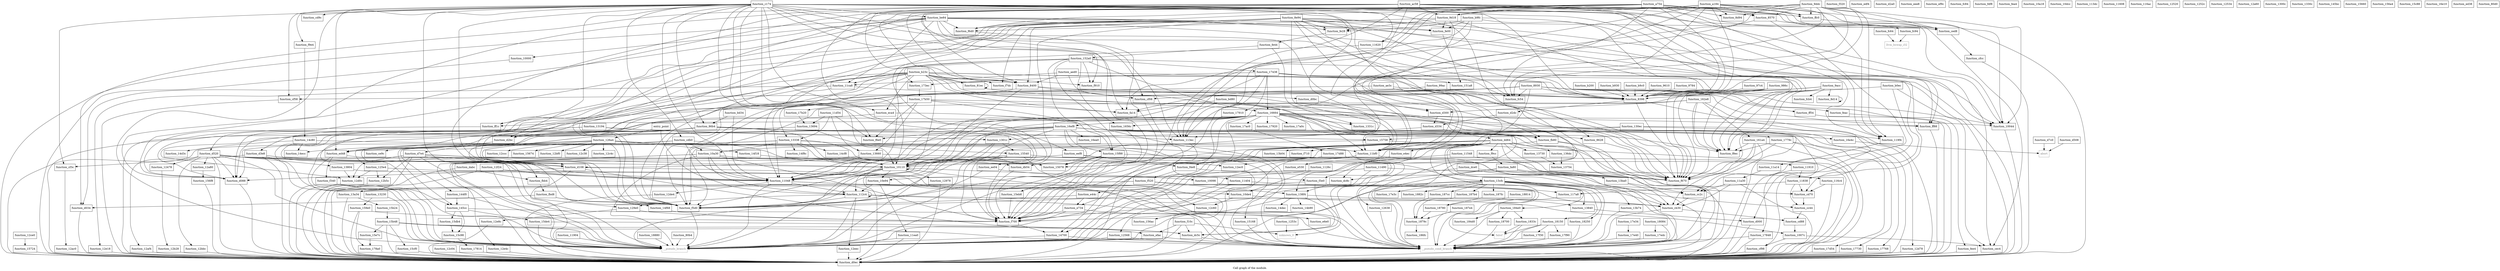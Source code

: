 digraph "Call graph of the module." {
  label="Call graph of the module.";
  node [shape=record];

  Node_function_b9fc [label="{function_b9fc}"];
  Node_function_bd34 [label="{function_bd34}"];
  Node_function_f10c [label="{function_f10c}"];
  Node_function_d3e8 [label="{function_d3e8}"];
  Node_function_dc8c [label="{function_dc8c}"];
  Node_function_f340 [label="{function_f340}"];
  Node_function_cf08 [label="{function_cf08}"];
  Node_function_cf3c [label="{function_cf3c}"];
  Node_function_cf58 [label="{function_cf58}"];
  Node_function_bd80 [label="{function_bd80}"];
  Node_function_f320 [label="{function_f320}"];
  Node_function_d2dc [label="{function_d2dc}"];
  Node_function_dce0 [label="{function_dce0}"];
  Node_function_cf98 [label="{function_cf98}"];
  Node_function_cfcc [label="{function_cfcc}"];
  Node_function_d000 [label="{function_d000}"];
  Node_function_d034 [label="{function_d034}"];
  Node_function_ed48 [label="{function_ed48}"];
  Node_function_d508 [label="{function_d508}"];
  Node_function_be84 [label="{function_be84}"];
  Node_function_d088 [label="{function_d088}"];
  Node_function_d0bc [label="{function_d0bc}"];
  Node_function_c174 [label="{function_c174}"];
  Node_function_d520 [label="{function_d520}"];
  Node_function_cb30 [label="{function_cb30}"];
  Node_function_d334 [label="{function_d334}"];
  Node_function_d0ec [label="{function_d0ec}"];
  Node_function_edf4 [label="{function_edf4}"];
  Node_function_cc2c [label="{function_cc2c}"];
  Node_function_cc44 [label="{function_cc44}"];
  Node_function_d7c0 [label="{function_d7c0}"];
  Node_function_efac [label="{function_efac}"];
  Node_function_ce9c [label="{function_ce9c}"];
  Node_function_e44c [label="{function_e44c}"];
  Node_function_dd64 [label="{function_dd64}"];
  Node_function_d108 [label="{function_d108}"];
  Node_function_cd70 [label="{function_cd70}"];
  Node_function_cd88 [label="{function_cd88}"];
  Node_function_cec4 [label="{function_cec4}"];
  Node_function_e4ec [label="{function_e4ec}"];
  Node_function_d300 [label="{function_d300}"];
  Node_function_e530 [label="{function_e530}"];
  Node_function_d2a0 [label="{function_d2a0}"];
  Node_function_e6e0 [label="{function_e6e0}"];
  Node_function_d2bc [label="{function_d2bc}"];
  Node_function_e734 [label="{function_e734}"];
  Node_function_eca4 [label="{function_eca4}"];
  Node_function_d7e4 [label="{function_d7e4}"];
  Node_function_ee04 [label="{function_ee04}"];
  Node_function_dabc [label="{function_dabc}"];
  Node_function_eee8 [label="{function_eee8}"];
  Node_function_db54 [label="{function_db54}"];
  Node_function_eef8 [label="{function_eef8}"];
  Node_function_dc5c [label="{function_dc5c}"];
  Node_function_ef9c [label="{function_ef9c}"];
  Node_function_cd9c [label="{function_cd9c}"];
  Node_function_cdb0 [label="{function_cdb0}"];
  Node_function_ced8 [label="{function_ced8}"];
  Node_function_1007c [label="{function_1007c}"];
  Node_function_f9e4 [label="{function_f9e4}"];
  Node_function_fa14 [label="{function_fa14}"];
  Node_function_fa80 [label="{function_fa80}"];
  Node_function_fb80 [label="{function_fb80}"];
  Node_function_fbb4 [label="{function_fbb4}"];
  Node_function_fbd8 [label="{function_fbd8}"];
  Node_function_fc54 [label="{function_fc54}"];
  Node_function_fc64 [label="{function_fc64}"];
  Node_function_fc84 [label="{function_fc84}"];
  Node_function_fc94 [label="{function_fc94}"];
  Node_function_fcb4 [label="{function_fcb4}"];
  Node_function_fdf8 [label="{function_fdf8}"];
  Node_function_fe00 [label="{function_fe00}"];
  Node_function_fe28 [label="{function_fe28}"];
  Node_function_fe44 [label="{function_fe44}"];
  Node_function_fea4 [label="{function_fea4}"];
  Node_function_feac [label="{function_feac}"];
  Node_function_fee4 [label="{function_fee4}"];
  Node_function_ff1c [label="{function_ff1c}"];
  Node_function_ff54 [label="{function_ff54}"];
  Node_function_ff88 [label="{function_ff88}"];
  Node_function_ffc0 [label="{function_ffc0}"];
  Node_function_10000 [label="{function_10000}"];
  Node_function_10044 [label="{function_10044}"];
  Node_function_16ef8 [label="{function_16ef8}"];
  Node_function_10110 [label="{function_10110}"];
  Node_function_10a18 [label="{function_10a18}"];
  Node_function_10a30 [label="{function_10a30}"];
  Node_function_10dcc [label="{function_10dcc}"];
  Node_function_10de4 [label="{function_10de4}"];
  Node_function_10e94 [label="{function_10e94}"];
  Node_function_11048 [label="{function_11048}"];
  Node_function_1126c [label="{function_1126c}"];
  Node_function_112c4 [label="{function_112c4}"];
  Node_function_113dc [label="{function_113dc}"];
  Node_function_113ec [label="{function_113ec}"];
  Node_function_11404 [label="{function_11404}"];
  Node_function_11490 [label="{function_11490}"];
  Node_function_11548 [label="{function_11548}"];
  Node_function_11608 [label="{function_11608}"];
  Node_function_11620 [label="{function_11620}"];
  Node_function_116ac [label="{function_116ac}"];
  Node_function_116c4 [label="{function_116c4}"];
  Node_function_117a8 [label="{function_117a8}"];
  Node_function_11838 [label="{function_11838}"];
  Node_function_11904 [label="{function_11904}"];
  Node_function_11910 [label="{function_11910}"];
  Node_function_119f4 [label="{function_119f4}"];
  Node_function_11a14 [label="{function_11a14}"];
  Node_function_11a30 [label="{function_11a30}"];
  Node_function_11bf0 [label="{function_11bf0}"];
  Node_function_11ca8 [label="{function_11ca8}"];
  Node_function_11d54 [label="{function_11d54}"];
  Node_function_11ea0 [label="{function_11ea0}"];
  Node_function_12478 [label="{function_12478}"];
  Node_function_12520 [label="{function_12520}"];
  Node_function_1252c [label="{function_1252c}"];
  Node_function_12534 [label="{function_12534}"];
  Node_function_1253c [label="{function_1253c}"];
  Node_function_12568 [label="{function_12568}"];
  Node_function_125e4 [label="{function_125e4}"];
  Node_function_12638 [label="{function_12638}"];
  Node_function_16ea0 [label="{function_16ea0}"];
  Node_function_126a4 [label="{function_126a4}"];
  Node_function_12978 [label="{function_12978}"];
  Node_function_129e0 [label="{function_129e0}"];
  Node_function_12a60 [label="{function_12a60}"];
  Node_function_12a80 [label="{function_12a80}"];
  Node_function_12ac0 [label="{function_12ac0}"];
  Node_function_12af4 [label="{function_12af4}"];
  Node_function_12b28 [label="{function_12b28}"];
  Node_function_12b5c [label="{function_12b5c}"];
  Node_function_12bbc [label="{function_12bbc}"];
  Node_function_12bf0 [label="{function_12bf0}"];
  Node_function_12c04 [label="{function_12c04}"];
  Node_function_12c38 [label="{function_12c38}"];
  Node_function_12c4c [label="{function_12c4c}"];
  Node_function_12c60 [label="{function_12c60}"];
  Node_function_12ccc [label="{function_12ccc}"];
  Node_function_12ce0 [label="{function_12ce0}"];
  Node_function_12d0c [label="{function_12d0c}"];
  Node_function_12d78 [label="{function_12d78}"];
  Node_function_12de4 [label="{function_12de4}"];
  Node_function_12e18 [label="{function_12e18}"];
  Node_function_12e4c [label="{function_12e4c}"];
  Node_function_12e8c [label="{function_12e8c}"];
  Node_function_12ec0 [label="{function_12ec0}"];
  Node_function_12eec [label="{function_12eec}"];
  Node_function_12f24 [label="{function_12f24}"];
  Node_function_1300c [label="{function_1300c}"];
  Node_function_1301c [label="{function_1301c}"];
  Node_function_130ec [label="{function_130ec}"];
  Node_function_13194 [label="{function_13194}"];
  Node_function_13230 [label="{function_13230}"];
  Node_function_1330c [label="{function_1330c}"];
  Node_function_1331c [label="{function_1331c}"];
  Node_function_13338 [label="{function_13338}"];
  Node_function_13660 [label="{function_13660}"];
  Node_function_13694 [label="{function_13694}"];
  Node_function_136dc [label="{function_136dc}"];
  Node_function_13730 [label="{function_13730}"];
  Node_function_13754 [label="{function_13754}"];
  Node_function_13804 [label="{function_13804}"];
  Node_function_13840 [label="{function_13840}"];
  Node_function_138f4 [label="{function_138f4}"];
  Node_function_13a34 [label="{function_13a34}"];
  Node_function_13b04 [label="{function_13b04}"];
  Node_function_13b74 [label="{function_13b74}"];
  Node_function_13ba0 [label="{function_13ba0}"];
  Node_function_13cfc [label="{function_13cfc}"];
  Node_function_144f0 [label="{function_144f0}"];
  Node_function_145bc [label="{function_145bc}"];
  Node_function_145cc [label="{function_145cc}"];
  Node_function_14700 [label="{function_14700}"];
  Node_function_14b90 [label="{function_14b90}"];
  Node_function_14c80 [label="{function_14c80}"];
  Node_function_14cf8 [label="{function_14cf8}"];
  Node_function_14d3c [label="{function_14d3c}"];
  Node_function_14dec [label="{function_14dec}"];
  Node_function_14ecc [label="{function_14ecc}"];
  Node_function_14f18 [label="{function_14f18}"];
  Node_function_14f68 [label="{function_14f68}"];
  Node_function_14f8c [label="{function_14f8c}"];
  Node_function_15078 [label="{function_15078}"];
  Node_function_15168 [label="{function_15168}"];
  Node_function_151a8 [label="{function_151a8}"];
  Node_function_152a0 [label="{function_152a0}"];
  Node_function_15540 [label="{function_15540}"];
  Node_function_15660 [label="{function_15660}"];
  Node_function_15674 [label="{function_15674}"];
  Node_function_156a4 [label="{function_156a4}"];
  Node_function_156ac [label="{function_156ac}"];
  Node_function_156f8 [label="{function_156f8}"];
  Node_function_15724 [label="{function_15724}"];
  Node_function_15758 [label="{function_15758}"];
  Node_function_159e0 [label="{function_159e0}"];
  Node_function_15b24 [label="{function_15b24}"];
  Node_function_15b48 [label="{function_15b48}"];
  Node_function_15c88 [label="{function_15c88}"];
  Node_function_15c98 [label="{function_15c98}"];
  Node_function_15cf0 [label="{function_15cf0}"];
  Node_function_15db4 [label="{function_15db4}"];
  Node_function_15de4 [label="{function_15de4}"];
  Node_function_15e7c [label="{function_15e7c}"];
  Node_function_15eb8 [label="{function_15eb8}"];
  Node_function_15f88 [label="{function_15f88}"];
  Node_function_161a4 [label="{function_161a4}"];
  Node_function_162e8 [label="{function_162e8}"];
  Node_function_1656c [label="{function_1656c}"];
  Node_function_16664 [label="{function_16664}"];
  Node_function_16e10 [label="{function_16e10}"];
  Node_function_16e4c [label="{function_16e4c}"];
  Node_function_173ec [label="{function_173ec}"];
  Node_function_17438 [label="{function_17438}"];
  Node_function_17730 [label="{function_17730}"];
  Node_function_17768 [label="{function_17768}"];
  Node_function_1779c [label="{function_1779c}"];
  Node_function_17814 [label="{function_17814}"];
  Node_function_17848 [label="{function_17848}"];
  Node_function_178a0 [label="{function_178a0}"];
  Node_function_17910 [label="{function_17910}"];
  Node_function_17920 [label="{function_17920}"];
  Node_function_17a0c [label="{function_17a0c}"];
  Node_function_17ac0 [label="{function_17ac0}"];
  Node_function_17b20 [label="{function_17b20}"];
  Node_function_17b50 [label="{function_17b50}"];
  Node_function_17d54 [label="{function_17d54}"];
  Node_function_17d88 [label="{function_17d88}"];
  Node_function_17e34 [label="{function_17e34}"];
  Node_function_17e3c [label="{function_17e3c}"];
  Node_function_17e40 [label="{function_17e40}"];
  Node_function_17edc [label="{function_17edc}"];
  Node_function_17f30 [label="{function_17f30}"];
  Node_function_17f90 [label="{function_17f90}"];
  Node_function_18150 [label="{function_18150}"];
  Node_function_18084 [label="{function_18084}"];
  Node_function_18250 [label="{function_18250}"];
  Node_function_1833c [label="{function_1833c}"];
  Node_function_184d0 [label="{function_184d0}"];
  Node_function_184e0 [label="{function_184e0}"];
  Node_function_186fc [label="{function_186fc}"];
  Node_function_18700 [label="{function_18700}"];
  Node_function_18780 [label="{function_18780}"];
  Node_function_1879c [label="{function_1879c}"];
  Node_function_187b4 [label="{function_187b4}"];
  Node_function_187cc [label="{function_187cc}"];
  Node_function_187e4 [label="{function_187e4}"];
  Node_function_187fc [label="{function_187fc}"];
  Node_function_18814 [label="{function_18814}"];
  Node_function_1882c [label="{function_1882c}"];
  Node_function_18880 [label="{function_18880}"];
  Node_unknown_0 [color="gray50", fontcolor="gray50", label="{unknown_0}"];
  Node_llvm_bswap_i32 [color="gray50", fontcolor="gray50", label="{llvm_bswap_i32}"];
  Node_abort [color="gray50", fontcolor="gray50", label="{abort}"];
  Node_fabsf [color="gray50", fontcolor="gray50", label="{fabsf}"];
  Node_function_10098 [label="{function_10098}"];
  Node_function_f3e0 [label="{function_f3e0}"];
  Node_function_f4e8 [label="{function_f4e8}"];
  Node_function_f520 [label="{function_f520}"];
  Node_function_f5d0 [label="{function_f5d0}"];
  Node_function_f670 [label="{function_f670}"];
  Node_function_f6d0 [label="{function_f6d0}"];
  Node_function_f6e0 [label="{function_f6e0}"];
  Node_function_f700 [label="{function_f700}"];
  Node_function_f710 [label="{function_f710}"];
  Node_function_f7dc [label="{function_f7dc}"];
  Node_function_f8ec [label="{function_f8ec}"];
  Node_function_f910 [label="{function_f910}"];
  Node_function_f9cc [label="{function_f9cc}"];
  Node_function_ed38 [label="{function_ed38}"];
  Node___pseudo_branch [color="gray50", fontcolor="gray50", label="{__pseudo_branch}"];
  Node___pseudo_cond_branch [color="gray50", fontcolor="gray50", label="{__pseudo_cond_branch}"];
  Node_function_80b4 [label="{function_80b4}"];
  Node_function_80d0 [label="{function_80d0}"];
  Node_entry_point [label="{entry_point}"];
  Node_function_81ec [label="{function_81ec}"];
  Node_function_8398 [label="{function_8398}"];
  Node_function_8400 [label="{function_8400}"];
  Node_function_8570 [label="{function_8570}"];
  Node_function_8628 [label="{function_8628}"];
  Node_function_86b4 [label="{function_86b4}"];
  Node_function_8930 [label="{function_8930}"];
  Node_function_8d14 [label="{function_8d14}"];
  Node_function_8d94 [label="{function_8d94}"];
  Node_function_8e94 [label="{function_8e94}"];
  Node_function_9610 [label="{function_9610}"];
  Node_function_9784 [label="{function_9784}"];
  Node_function_97c4 [label="{function_97c4}"];
  Node_function_986c [label="{function_986c}"];
  Node_function_99ac [label="{function_99ac}"];
  Node_function_9acc [label="{function_9acc}"];
  Node_function_9d18 [label="{function_9d18}"];
  Node_function_9ddc [label="{function_9ddc}"];
  Node_function_a184 [label="{function_a184}"];
  Node_function_a754 [label="{function_a754}"];
  Node_function_ac58 [label="{function_ac58}"];
  Node_function_ae3c [label="{function_ae3c}"];
  Node_function_aed0 [label="{function_aed0}"];
  Node_function_b0ec [label="{function_b0ec}"];
  Node_function_b200 [label="{function_b200}"];
  Node_function_b23c [label="{function_b23c}"];
  Node_function_b930 [label="{function_b930}"];
  Node_function_b9c0 [label="{function_b9c0}"];
  Node_function_b9fc -> Node_function_fa14;
  Node_function_b9fc -> Node_function_fe00;
  Node_function_b9fc -> Node_function_fe28;
  Node_function_b9fc -> Node_function_f670;
  Node_function_b9fc -> Node_function_f700;
  Node_function_b9fc -> Node_function_8398;
  Node_function_bd34 -> Node_function_11048;
  Node_function_bd34 -> Node_function_86b4;
  Node_function_f10c -> Node_function_efac;
  Node_function_f10c -> Node_function_dc5c;
  Node_function_f10c -> Node_unknown_0;
  Node_function_f10c -> Node___pseudo_branch;
  Node_function_d3e8 -> Node_function_cf3c;
  Node_function_d3e8 -> Node_function_d0ec;
  Node_function_d3e8 -> Node_function_d108;
  Node_function_d3e8 -> Node_function_11048;
  Node_function_d3e8 -> Node___pseudo_branch;
  Node_function_dc8c -> Node_function_138f4;
  Node_function_f340 -> Node_function_145cc;
  Node_function_cf08 -> Node_function_d0ec;
  Node_function_cf3c -> Node_function_12ac0;
  Node_function_cf58 -> Node_function_d0ec;
  Node_function_bd80 -> Node_function_fa14;
  Node_function_bd80 -> Node_function_fb80;
  Node_function_bd80 -> Node_function_11048;
  Node_function_bd80 -> Node_function_f670;
  Node_function_d2dc -> Node_function_d334;
  Node_function_dce0 -> Node_function_dc8c;
  Node_function_dce0 -> Node_function_f670;
  Node_function_dce0 -> Node___pseudo_cond_branch;
  Node_function_cf98 -> Node_function_d0ec;
  Node_function_cfcc -> Node_function_d0ec;
  Node_function_d000 -> Node_function_d0ec;
  Node_function_d034 -> Node_function_d0ec;
  Node_function_ed48 -> Node_function_f340;
  Node_function_ed48 -> Node___pseudo_branch;
  Node_function_ed48 -> Node___pseudo_cond_branch;
  Node_function_d508 -> Node_abort;
  Node_function_be84 -> Node_function_d034;
  Node_function_be84 -> Node_function_d088;
  Node_function_be84 -> Node_function_d0ec;
  Node_function_be84 -> Node_function_cd70;
  Node_function_be84 -> Node_function_ced8;
  Node_function_be84 -> Node_function_fc54;
  Node_function_be84 -> Node_function_fe00;
  Node_function_be84 -> Node_function_fe28;
  Node_function_be84 -> Node_function_ff1c;
  Node_function_be84 -> Node_function_10000;
  Node_function_be84 -> Node_function_10044;
  Node_function_be84 -> Node_function_113ec;
  Node_function_be84 -> Node_function_11ca8;
  Node_function_be84 -> Node_function_f6d0;
  Node_function_d088 -> Node_function_d0ec;
  Node_function_d0bc -> Node___pseudo_cond_branch;
  Node_function_c174 -> Node_function_cf08;
  Node_function_c174 -> Node_function_cf3c;
  Node_function_c174 -> Node_function_cf58;
  Node_function_c174 -> Node_function_ed48;
  Node_function_c174 -> Node_function_be84;
  Node_function_c174 -> Node_function_d108;
  Node_function_c174 -> Node_function_cec4;
  Node_function_c174 -> Node_function_d300;
  Node_function_c174 -> Node_function_d2bc;
  Node_function_c174 -> Node_function_eca4;
  Node_function_c174 -> Node_function_eef8;
  Node_function_c174 -> Node_function_cd9c;
  Node_function_c174 -> Node_function_cdb0;
  Node_function_c174 -> Node_function_ced8;
  Node_function_c174 -> Node_function_f9e4;
  Node_function_c174 -> Node_function_fa14;
  Node_function_c174 -> Node_function_ff88;
  Node_function_c174 -> Node_function_10110;
  Node_function_c174 -> Node_function_11048;
  Node_function_c174 -> Node_function_11620;
  Node_function_c174 -> Node_function_11bf0;
  Node_function_c174 -> Node_function_f5d0;
  Node_function_c174 -> Node_function_f670;
  Node_function_c174 -> Node_function_f6e0;
  Node_function_c174 -> Node_function_f700;
  Node_function_c174 -> Node_function_f8ec;
  Node_function_c174 -> Node_function_f910;
  Node_function_c174 -> Node___pseudo_branch;
  Node_function_c174 -> Node_function_8398;
  Node_function_c174 -> Node_function_8628;
  Node_function_c174 -> Node_function_86b4;
  Node_function_d520 -> Node_function_d088;
  Node_function_d520 -> Node_function_d0ec;
  Node_function_d520 -> Node_function_d108;
  Node_function_d520 -> Node_function_10110;
  Node_function_d520 -> Node_function_11048;
  Node_function_d520 -> Node_function_12478;
  Node_function_d520 -> Node_function_12a80;
  Node_function_d520 -> Node_function_12af4;
  Node_function_d520 -> Node_function_12bbc;
  Node_function_d520 -> Node_function_12ec0;
  Node_function_d520 -> Node_function_13804;
  Node_function_d520 -> Node___pseudo_branch;
  Node_function_cb30 -> Node_function_cd88;
  Node_function_cb30 -> Node___pseudo_cond_branch;
  Node_function_d334 -> Node_function_dd64;
  Node_function_d334 -> Node_function_db54;
  Node_function_cc2c -> Node_function_cb30;
  Node_function_cc44 -> Node_function_cd88;
  Node_function_d7c0 -> Node_abort;
  Node_function_efac -> Node___pseudo_branch;
  Node_function_efac -> Node___pseudo_cond_branch;
  Node_function_e44c -> Node_function_e734;
  Node_function_e44c -> Node_function_f5d0;
  Node_function_dd64 -> Node_function_dc8c;
  Node_function_dd64 -> Node_function_d0ec;
  Node_function_dd64 -> Node_function_e44c;
  Node_function_dd64 -> Node_function_e4ec;
  Node_function_dd64 -> Node_function_e530;
  Node_function_dd64 -> Node_function_e734;
  Node_function_dd64 -> Node_function_136dc;
  Node_function_dd64 -> Node_function_13730;
  Node_function_dd64 -> Node_function_138f4;
  Node_function_dd64 -> Node_function_13b04;
  Node_function_dd64 -> Node_function_13b74;
  Node_function_dd64 -> Node_function_13ba0;
  Node_function_dd64 -> Node_function_13cfc;
  Node_function_dd64 -> Node_function_f4e8;
  Node_function_dd64 -> Node_function_f670;
  Node_function_dd64 -> Node_function_f710;
  Node_function_dd64 -> Node_function_f9cc;
  Node_function_dd64 -> Node___pseudo_branch;
  Node_function_dd64 -> Node___pseudo_cond_branch;
  Node_function_d108 -> Node_function_d088;
  Node_function_d108 -> Node_function_efac;
  Node_function_d108 -> Node___pseudo_branch;
  Node_function_d108 -> Node___pseudo_cond_branch;
  Node_function_cd70 -> Node_function_cc44;
  Node_function_cd88 -> Node_function_1007c;
  Node_function_e4ec -> Node_function_e530;
  Node_function_d300 -> Node_function_d334;
  Node_function_d2bc -> Node_function_d7e4;
  Node_function_e734 -> Node_function_e6e0;
  Node_function_e734 -> Node_function_f700;
  Node_function_e734 -> Node___pseudo_branch;
  Node_function_eca4 -> Node___pseudo_branch;
  Node_function_eca4 -> Node___pseudo_cond_branch;
  Node_function_d7e4 -> Node_function_d0ec;
  Node_function_d7e4 -> Node_function_db54;
  Node_function_d7e4 -> Node_function_fbb4;
  Node_function_d7e4 -> Node_function_10110;
  Node_function_d7e4 -> Node_function_11048;
  Node_function_d7e4 -> Node_function_12b5c;
  Node_function_d7e4 -> Node_function_12d0c;
  Node_function_d7e4 -> Node___pseudo_branch;
  Node_function_ee04 -> Node_function_f3e0;
  Node_function_ee04 -> Node___pseudo_branch;
  Node_function_dabc -> Node_function_d0ec;
  Node_function_dabc -> Node_function_fbb4;
  Node_function_db54 -> Node_function_f700;
  Node_function_eef8 -> Node_function_f4e8;
  Node_function_eef8 -> Node___pseudo_branch;
  Node_function_eef8 -> Node___pseudo_cond_branch;
  Node_function_dc5c -> Node___pseudo_cond_branch;
  Node_function_cdb0 -> Node_function_d0ec;
  Node_function_cdb0 -> Node_function_ce9c;
  Node_function_cdb0 -> Node_function_10110;
  Node_function_cdb0 -> Node_function_10a30;
  Node_function_cdb0 -> Node_function_11048;
  Node_function_ced8 -> Node_function_cfcc;
  Node_function_1007c -> Node_function_cf98;
  Node_function_1007c -> Node_function_cec4;
  Node_function_f9e4 -> Node_function_14c80;
  Node_function_fa80 -> Node_function_d0ec;
  Node_function_fa80 -> Node_function_13ba0;
  Node_function_fa80 -> Node_function_f670;
  Node_function_fa80 -> Node_function_f700;
  Node_function_fb80 -> Node_function_10110;
  Node_function_fb80 -> Node_function_f670;
  Node_function_fb80 -> Node___pseudo_cond_branch;
  Node_function_fbb4 -> Node_function_fbd8;
  Node_function_fbd8 -> Node_function_d034;
  Node_function_fbd8 -> Node_function_14f68;
  Node_function_fbd8 -> Node_function_f5d0;
  Node_function_fc64 -> Node_llvm_bswap_i32;
  Node_function_fc94 -> Node_llvm_bswap_i32;
  Node_function_fe00 -> Node_function_151a8;
  Node_function_fe28 -> Node_function_fe44;
  Node_function_fe44 -> Node_function_1331c;
  Node_function_fe44 -> Node_function_152a0;
  Node_function_feac -> Node_function_d0ec;
  Node_function_fee4 -> Node_function_d0ec;
  Node_function_ff1c -> Node_function_d0ec;
  Node_function_ff54 -> Node_function_d0ec;
  Node_function_ff88 -> Node_function_d0ec;
  Node_function_ffc0 -> Node_function_d0ec;
  Node_function_10000 -> Node_function_d0ec;
  Node_function_10044 -> Node_function_d0ec;
  Node_function_16ef8 -> Node_function_ed48;
  Node_function_16ef8 -> Node_function_d108;
  Node_function_16ef8 -> Node_function_d2bc;
  Node_function_16ef8 -> Node_function_fb80;
  Node_function_16ef8 -> Node_function_10110;
  Node_function_16ef8 -> Node_function_10a30;
  Node_function_16ef8 -> Node_function_11048;
  Node_function_16ef8 -> Node_function_119f4;
  Node_function_16ef8 -> Node_function_16ea0;
  Node_function_16ef8 -> Node_function_15078;
  Node_function_16ef8 -> Node_function_15f88;
  Node_function_16ef8 -> Node_function_16e4c;
  Node_function_16ef8 -> Node_function_1779c;
  Node_function_16ef8 -> Node_function_17848;
  Node_function_16ef8 -> Node_function_f5d0;
  Node_function_16ef8 -> Node_function_f6e0;
  Node_function_16ef8 -> Node___pseudo_cond_branch;
  Node_function_10110 -> Node_function_d0ec;
  Node_function_10110 -> Node_function_10110;
  Node_function_10110 -> Node_function_10e94;
  Node_function_10110 -> Node_function_11048;
  Node_function_10110 -> Node_function_112c4;
  Node_function_10110 -> Node_function_12978;
  Node_function_10110 -> Node_function_12c60;
  Node_function_10110 -> Node_function_10098;
  Node_function_10110 -> Node___pseudo_branch;
  Node_function_10a30 -> Node_function_d0ec;
  Node_function_10a30 -> Node_function_10110;
  Node_function_10a30 -> Node_function_11048;
  Node_function_10a30 -> Node_function_112c4;
  Node_function_10a30 -> Node_function_12e4c;
  Node_function_10a30 -> Node_function_f700;
  Node_function_10a30 -> Node___pseudo_branch;
  Node_function_10de4 -> Node_function_cb30;
  Node_function_10de4 -> Node_function_12c60;
  Node_function_10e94 -> Node_function_112c4;
  Node_function_10e94 -> Node_function_11ea0;
  Node_function_11048 -> Node_function_10de4;
  Node_function_11048 -> Node_function_112c4;
  Node_function_11048 -> Node_function_12de4;
  Node_function_11048 -> Node___pseudo_branch;
  Node_function_11048 -> Node___pseudo_cond_branch;
  Node_function_1126c -> Node_function_10de4;
  Node_function_1126c -> Node_function_10e94;
  Node_function_112c4 -> Node_function_1007c;
  Node_function_112c4 -> Node_function_112c4;
  Node_function_112c4 -> Node_function_129e0;
  Node_function_112c4 -> Node_function_12eec;
  Node_function_112c4 -> Node_function_f5d0;
  Node_function_112c4 -> Node___pseudo_branch;
  Node_function_112c4 -> Node___pseudo_cond_branch;
  Node_function_113ec -> Node_function_11404;
  Node_function_11404 -> Node_function_117a8;
  Node_function_11404 -> Node___pseudo_branch;
  Node_function_11490 -> Node_function_116c4;
  Node_function_11490 -> Node_unknown_0;
  Node_function_11490 -> Node___pseudo_branch;
  Node_function_11548 -> Node_function_11910;
  Node_function_11548 -> Node___pseudo_branch;
  Node_function_11620 -> Node_function_11838;
  Node_function_11620 -> Node___pseudo_branch;
  Node_function_116c4 -> Node_function_d0ec;
  Node_function_116c4 -> Node_function_cd70;
  Node_function_117a8 -> Node_fabsf;
  Node_function_11838 -> Node_function_cc44;
  Node_function_11838 -> Node_function_cd70;
  Node_function_11838 -> Node_function_117a8;
  Node_function_11904 -> Node___pseudo_branch;
  Node_function_11910 -> Node_function_d0ec;
  Node_function_11910 -> Node_function_11838;
  Node_function_119f4 -> Node_function_11a14;
  Node_function_11a14 -> Node_function_11a30;
  Node_function_11a30 -> Node_function_cb30;
  Node_function_11a30 -> Node_function_d0ec;
  Node_function_11a30 -> Node_function_cc2c;
  Node_function_11bf0 -> Node_function_12568;
  Node_function_11bf0 -> Node_function_12ec0;
  Node_function_11bf0 -> Node___pseudo_branch;
  Node_function_11bf0 -> Node___pseudo_cond_branch;
  Node_function_11ca8 -> Node_function_129e0;
  Node_function_11ca8 -> Node_function_12e18;
  Node_function_11ca8 -> Node___pseudo_cond_branch;
  Node_function_11d54 -> Node_function_13338;
  Node_function_11d54 -> Node_function_13660;
  Node_function_11d54 -> Node_function_13694;
  Node_function_11d54 -> Node_function_f6e0;
  Node_function_11ea0 -> Node_function_d0ec;
  Node_function_11ea0 -> Node___pseudo_branch;
  Node_function_12478 -> Node_function_12b28;
  Node_function_1253c -> Node_unknown_0;
  Node_function_12568 -> Node___pseudo_branch;
  Node_function_12568 -> Node___pseudo_cond_branch;
  Node_function_125e4 -> Node_function_12b5c;
  Node_function_125e4 -> Node_function_12d0c;
  Node_function_125e4 -> Node___pseudo_cond_branch;
  Node_function_12638 -> Node___pseudo_cond_branch;
  Node_function_126a4 -> Node_function_11bf0;
  Node_function_126a4 -> Node_function_125e4;
  Node_function_126a4 -> Node_function_12638;
  Node_function_126a4 -> Node_function_12bf0;
  Node_function_126a4 -> Node_function_12c38;
  Node_function_126a4 -> Node_function_12c4c;
  Node_function_126a4 -> Node_function_12ccc;
  Node_function_126a4 -> Node_function_14f18;
  Node_function_126a4 -> Node_function_15674;
  Node_function_126a4 -> Node_function_f5d0;
  Node_function_126a4 -> Node___pseudo_branch;
  Node_function_126a4 -> Node___pseudo_cond_branch;
  Node_function_12978 -> Node_function_d0ec;
  Node_function_129e0 -> Node_function_12e8c;
  Node_function_129e0 -> Node_function_f700;
  Node_function_12a80 -> Node_function_156f8;
  Node_function_12ac0 -> Node_function_d0ec;
  Node_function_12af4 -> Node_function_d0ec;
  Node_function_12b28 -> Node_function_d0ec;
  Node_function_12b5c -> Node_function_d0ec;
  Node_function_12bbc -> Node_function_d0ec;
  Node_function_12c04 -> Node_function_d0ec;
  Node_function_12c60 -> Node_function_156ac;
  Node_function_12ce0 -> Node_function_15724;
  Node_function_12d0c -> Node_function_d0ec;
  Node_function_12d78 -> Node_function_d0ec;
  Node_function_12de4 -> Node_function_d0ec;
  Node_function_12e18 -> Node_function_d0ec;
  Node_function_12e4c -> Node_function_d0ec;
  Node_function_12e8c -> Node_function_d0ec;
  Node_function_12ec0 -> Node_function_d0ec;
  Node_function_12eec -> Node_function_d0ec;
  Node_function_12f24 -> Node_function_d0ec;
  Node_function_12f24 -> Node_function_11048;
  Node_function_12f24 -> Node___pseudo_branch;
  Node_function_1301c -> Node_function_10110;
  Node_function_1301c -> Node_function_11048;
  Node_function_1301c -> Node_function_15540;
  Node_function_130ec -> Node_function_d0ec;
  Node_function_130ec -> Node_function_12d78;
  Node_function_130ec -> Node_function_1301c;
  Node_function_130ec -> Node_function_15758;
  Node_function_13194 -> Node_function_d0ec;
  Node_function_13194 -> Node_function_12d0c;
  Node_function_13194 -> Node_function_1301c;
  Node_function_13194 -> Node_function_15758;
  Node_function_13230 -> Node_function_159e0;
  Node_function_13230 -> Node___pseudo_branch;
  Node_function_13338 -> Node_function_ed48;
  Node_function_13338 -> Node_function_10110;
  Node_function_13338 -> Node_function_10a30;
  Node_function_13338 -> Node_function_144f0;
  Node_function_13338 -> Node_function_145cc;
  Node_function_13338 -> Node_function_14cf8;
  Node_function_13338 -> Node_function_14ecc;
  Node_function_13338 -> Node_function_14f8c;
  Node_function_13338 -> Node_function_15078;
  Node_function_13338 -> Node_function_f5d0;
  Node_function_13338 -> Node_function_f670;
  Node_function_13660 -> Node_function_d108;
  Node_function_13660 -> Node_function_11048;
  Node_function_13660 -> Node___pseudo_cond_branch;
  Node_function_13694 -> Node_function_d2bc;
  Node_function_13694 -> Node_function_15540;
  Node_function_136dc -> Node_function_13754;
  Node_function_13730 -> Node_function_13754;
  Node_function_13754 -> Node_function_d0ec;
  Node_function_13804 -> Node_function_12d0c;
  Node_function_13804 -> Node___pseudo_cond_branch;
  Node_function_13840 -> Node_function_d000;
  Node_function_138f4 -> Node_function_dc5c;
  Node_function_138f4 -> Node_function_13840;
  Node_function_138f4 -> Node_function_14b90;
  Node_function_138f4 -> Node_function_14dec;
  Node_function_138f4 -> Node_function_f700;
  Node_function_13a34 -> Node_function_d0ec;
  Node_function_13a34 -> Node_function_15b24;
  Node_function_13b74 -> Node___pseudo_cond_branch;
  Node_function_13ba0 -> Node_function_cb30;
  Node_function_13ba0 -> Node_function_cc2c;
  Node_function_13cfc -> Node_function_cb30;
  Node_function_13cfc -> Node_function_cc2c;
  Node_function_13cfc -> Node_function_cc44;
  Node_function_13cfc -> Node_function_cd70;
  Node_function_13cfc -> Node_function_17e3c;
  Node_function_13cfc -> Node_function_18150;
  Node_function_13cfc -> Node_function_18250;
  Node_function_13cfc -> Node_function_184e0;
  Node_function_13cfc -> Node_function_187b4;
  Node_function_13cfc -> Node_function_187cc;
  Node_function_13cfc -> Node_function_187fc;
  Node_function_13cfc -> Node_function_1882c;
  Node_function_13cfc -> Node_function_f5d0;
  Node_function_13cfc -> Node___pseudo_branch;
  Node_function_144f0 -> Node_function_145cc;
  Node_function_144f0 -> Node___pseudo_branch;
  Node_function_145cc -> Node_function_15c98;
  Node_function_145cc -> Node_function_15db4;
  Node_function_145cc -> Node_function_15de4;
  Node_function_145cc -> Node___pseudo_cond_branch;
  Node_function_14700 -> Node___pseudo_branch;
  Node_function_14700 -> Node___pseudo_cond_branch;
  Node_function_14c80 -> Node_function_14d3c;
  Node_function_14c80 -> Node_function_14ecc;
  Node_function_14c80 -> Node_function_15168;
  Node_function_14cf8 -> Node_function_15078;
  Node_function_14f18 -> Node_function_15078;
  Node_function_14f68 -> Node_function_f700;
  Node_function_15168 -> Node___pseudo_cond_branch;
  Node_function_152a0 -> Node_function_d0ec;
  Node_function_152a0 -> Node_function_11048;
  Node_function_152a0 -> Node_function_15f88;
  Node_function_152a0 -> Node_function_1656c;
  Node_function_152a0 -> Node_function_16664;
  Node_function_152a0 -> Node_function_173ec;
  Node_function_152a0 -> Node_function_17438;
  Node_function_152a0 -> Node_function_f5d0;
  Node_function_152a0 -> Node_function_f700;
  Node_function_152a0 -> Node_function_f910;
  Node_function_15540 -> Node_function_cb30;
  Node_function_15540 -> Node_function_d0ec;
  Node_function_15540 -> Node_function_10110;
  Node_function_15540 -> Node_function_f5d0;
  Node_function_15540 -> Node___pseudo_branch;
  Node_function_156f8 -> Node_function_d0ec;
  Node_function_15724 -> Node_function_d0ec;
  Node_function_15758 -> Node_function_d0ec;
  Node_function_15758 -> Node_function_f5d0;
  Node_function_159e0 -> Node_function_d0ec;
  Node_function_159e0 -> Node_function_178a0;
  Node_function_159e0 -> Node_function_f700;
  Node_function_15b24 -> Node_function_15b48;
  Node_function_15b48 -> Node_function_d0ec;
  Node_function_15b48 -> Node_function_dc5c;
  Node_function_15b48 -> Node_function_15cf0;
  Node_function_15b48 -> Node_function_15e7c;
  Node_function_15b48 -> Node___pseudo_branch;
  Node_function_15b48 -> Node___pseudo_cond_branch;
  Node_function_15c98 -> Node_function_17814;
  Node_function_15cf0 -> Node_function_d0ec;
  Node_function_15db4 -> Node_function_15c98;
  Node_function_15de4 -> Node_function_d0ec;
  Node_function_15de4 -> Node_function_dc5c;
  Node_function_15e7c -> Node_function_178a0;
  Node_function_15eb8 -> Node_function_f700;
  Node_function_15f88 -> Node_function_d0ec;
  Node_function_15f88 -> Node_function_15078;
  Node_function_15f88 -> Node_function_15eb8;
  Node_function_15f88 -> Node_function_f5d0;
  Node_function_15f88 -> Node_function_f700;
  Node_function_161a4 -> Node_function_cb30;
  Node_function_161a4 -> Node_function_d0ec;
  Node_function_161a4 -> Node_function_cc2c;
  Node_function_161a4 -> Node_function_f670;
  Node_function_161a4 -> Node_function_f8ec;
  Node_function_162e8 -> Node_function_d0ec;
  Node_function_162e8 -> Node_function_d300;
  Node_function_162e8 -> Node_function_161a4;
  Node_function_162e8 -> Node_function_f5d0;
  Node_function_162e8 -> Node_function_f670;
  Node_function_162e8 -> Node_function_f8ec;
  Node_function_1656c -> Node_function_f700;
  Node_function_16664 -> Node_function_d088;
  Node_function_16664 -> Node_function_fb80;
  Node_function_16664 -> Node_function_ff1c;
  Node_function_16664 -> Node_function_ff88;
  Node_function_16664 -> Node_function_10044;
  Node_function_16664 -> Node_function_16ef8;
  Node_function_16664 -> Node_function_10110;
  Node_function_16664 -> Node_function_11048;
  Node_function_16664 -> Node_function_1331c;
  Node_function_16664 -> Node_function_1656c;
  Node_function_16664 -> Node_function_17730;
  Node_function_16664 -> Node_function_17768;
  Node_function_16664 -> Node_function_17920;
  Node_function_16664 -> Node_function_17a0c;
  Node_function_16664 -> Node_function_17ac0;
  Node_function_16664 -> Node_function_f5d0;
  Node_function_16664 -> Node_function_f670;
  Node_function_16664 -> Node_function_f700;
  Node_function_16664 -> Node_function_f8ec;
  Node_function_16664 -> Node___pseudo_branch;
  Node_function_16664 -> Node___pseudo_cond_branch;
  Node_function_16e4c -> Node_abort;
  Node_function_173ec -> Node_function_17b50;
  Node_function_17438 -> Node_function_d0ec;
  Node_function_17438 -> Node_function_11048;
  Node_function_17438 -> Node_function_151a8;
  Node_function_17438 -> Node_function_16664;
  Node_function_17438 -> Node_function_173ec;
  Node_function_17438 -> Node_function_17910;
  Node_function_17438 -> Node_function_f670;
  Node_function_17438 -> Node_function_f700;
  Node_function_17438 -> Node_function_f8ec;
  Node_function_17730 -> Node_function_d0ec;
  Node_function_17768 -> Node_function_d0ec;
  Node_function_1779c -> Node_function_d0ec;
  Node_function_1779c -> Node_function_17d54;
  Node_function_1779c -> Node_function_f670;
  Node_function_1779c -> Node_function_f8ec;
  Node_function_17814 -> Node_function_d0ec;
  Node_function_17848 -> Node_function_d0ec;
  Node_function_17848 -> Node___pseudo_cond_branch;
  Node_function_178a0 -> Node_function_d0ec;
  Node_function_17910 -> Node_function_14700;
  Node_function_17ac0 -> Node_function_17d88;
  Node_function_17b20 -> Node_function_13694;
  Node_function_17b50 -> Node_function_d0ec;
  Node_function_17b50 -> Node_function_fa14;
  Node_function_17b50 -> Node_function_13338;
  Node_function_17b50 -> Node_function_13660;
  Node_function_17b50 -> Node_function_15f88;
  Node_function_17b50 -> Node_function_17b20;
  Node_function_17b50 -> Node_function_f6e0;
  Node_function_17d54 -> Node_function_d0ec;
  Node_function_17d88 -> Node_function_15078;
  Node_function_17d88 -> Node_function_f670;
  Node_function_17d88 -> Node_function_f700;
  Node_function_17e34 -> Node_function_17e40;
  Node_function_17e40 -> Node___pseudo_cond_branch;
  Node_function_17edc -> Node___pseudo_cond_branch;
  Node_function_17f30 -> Node___pseudo_cond_branch;
  Node_function_17f90 -> Node___pseudo_cond_branch;
  Node_function_18150 -> Node_function_17f30;
  Node_function_18150 -> Node_function_17f90;
  Node_function_18150 -> Node_fabsf;
  Node_function_18150 -> Node___pseudo_cond_branch;
  Node_function_18084 -> Node_function_17edc;
  Node_function_18084 -> Node___pseudo_cond_branch;
  Node_function_18250 -> Node___pseudo_cond_branch;
  Node_function_1833c -> Node_fabsf;
  Node_function_1833c -> Node___pseudo_cond_branch;
  Node_function_184e0 -> Node_function_1833c;
  Node_function_184e0 -> Node_function_184d0;
  Node_function_184e0 -> Node_function_18700;
  Node_function_184e0 -> Node___pseudo_cond_branch;
  Node_function_18700 -> Node___pseudo_cond_branch;
  Node_function_18780 -> Node_function_1879c;
  Node_function_1879c -> Node_function_186fc;
  Node_function_187b4 -> Node_function_1879c;
  Node_function_187cc -> Node_function_1879c;
  Node_function_187e4 -> Node_function_1879c;
  Node_function_187fc -> Node_function_18780;
  Node_function_18814 -> Node_function_18780;
  Node_function_18880 -> Node___pseudo_branch;
  Node_function_10098 -> Node___pseudo_cond_branch;
  Node_function_f3e0 -> Node_function_dc5c;
  Node_function_f3e0 -> Node_function_13840;
  Node_function_f3e0 -> Node_function_13a34;
  Node_function_f4e8 -> Node_function_f520;
  Node_function_f4e8 -> Node_function_f670;
  Node_function_f520 -> Node_function_cb30;
  Node_function_f520 -> Node_function_d0ec;
  Node_function_f520 -> Node_function_138f4;
  Node_function_f520 -> Node_function_13a34;
  Node_function_f5d0 -> Node___pseudo_branch;
  Node_function_f6d0 -> Node_function_14700;
  Node_function_f700 -> Node_function_14700;
  Node_function_f9cc -> Node_function_fa80;
  Node_function_80b4 -> Node___pseudo_branch;
  Node_entry_point -> Node_function_112c4;
  Node_entry_point -> Node_function_126a4;
  Node_function_81ec -> Node_function_d0bc;
  Node_function_81ec -> Node_function_81ec;
  Node_function_8398 -> Node_function_d2dc;
  Node_function_8398 -> Node_function_d000;
  Node_function_8398 -> Node_function_f670;
  Node_function_8400 -> Node_function_cf08;
  Node_function_8400 -> Node_function_10110;
  Node_function_8400 -> Node_function_11048;
  Node_function_8400 -> Node_function_8398;
  Node_function_8570 -> Node_function_cc2c;
  Node_function_8570 -> Node_function_fc94;
  Node_function_8570 -> Node_function_113ec;
  Node_function_8628 -> Node_function_f670;
  Node_function_86b4 -> Node_function_ed48;
  Node_function_86b4 -> Node_function_d108;
  Node_function_86b4 -> Node_function_d2bc;
  Node_function_86b4 -> Node_function_10110;
  Node_function_86b4 -> Node_function_113ec;
  Node_function_86b4 -> Node_function_f5d0;
  Node_function_86b4 -> Node_function_f700;
  Node_function_86b4 -> Node_function_8628;
  Node_function_8930 -> Node_function_cf08;
  Node_function_8930 -> Node_function_cf58;
  Node_function_8930 -> Node_function_d088;
  Node_function_8930 -> Node_function_fc54;
  Node_function_8930 -> Node_function_feac;
  Node_function_8930 -> Node_function_fee4;
  Node_function_8930 -> Node_function_ff54;
  Node_function_8930 -> Node_function_ff88;
  Node_function_8930 -> Node_function_10044;
  Node_function_8930 -> Node_function_11bf0;
  Node_function_8930 -> Node_function_f5d0;
  Node_function_8930 -> Node_function_8398;
  Node_function_8d14 -> Node_function_8d14;
  Node_function_8e94 -> Node_function_d088;
  Node_function_8e94 -> Node_function_d108;
  Node_function_8e94 -> Node_function_d2bc;
  Node_function_8e94 -> Node_function_ee04;
  Node_function_8e94 -> Node_function_fc54;
  Node_function_8e94 -> Node_function_fe00;
  Node_function_8e94 -> Node_function_fe28;
  Node_function_8e94 -> Node_function_ff1c;
  Node_function_8e94 -> Node_function_ff88;
  Node_function_8e94 -> Node_function_10044;
  Node_function_8e94 -> Node_function_11bf0;
  Node_function_8e94 -> Node_function_f3e0;
  Node_function_8e94 -> Node_function_f5d0;
  Node_function_8e94 -> Node_function_f670;
  Node_function_8e94 -> Node_function_f700;
  Node_function_8e94 -> Node_function_f7dc;
  Node_function_8e94 -> Node_function_f8ec;
  Node_function_8e94 -> Node_function_8398;
  Node_function_8e94 -> Node_function_8400;
  Node_function_9610 -> Node_function_8398;
  Node_function_9784 -> Node_function_8398;
  Node_function_97c4 -> Node_function_f670;
  Node_function_97c4 -> Node_function_8398;
  Node_function_986c -> Node_function_f5d0;
  Node_function_986c -> Node_function_f670;
  Node_function_986c -> Node_function_f8ec;
  Node_function_986c -> Node_function_8398;
  Node_function_99ac -> Node_function_fa14;
  Node_function_99ac -> Node_function_8398;
  Node_function_9acc -> Node_function_fcb4;
  Node_function_9acc -> Node_function_f670;
  Node_function_9acc -> Node_function_f700;
  Node_function_9acc -> Node_function_f8ec;
  Node_function_9acc -> Node_function_8398;
  Node_function_9acc -> Node_function_8d14;
  Node_function_9d18 -> Node_function_fe00;
  Node_function_9d18 -> Node_function_fe28;
  Node_function_9d18 -> Node_function_11bf0;
  Node_function_9d18 -> Node_function_f6d0;
  Node_function_9d18 -> Node_function_8398;
  Node_function_9ddc -> Node_function_ced8;
  Node_function_9ddc -> Node_function_fc54;
  Node_function_9ddc -> Node_function_ffc0;
  Node_function_9ddc -> Node_function_10044;
  Node_function_9ddc -> Node_function_113ec;
  Node_function_9ddc -> Node_function_119f4;
  Node_function_9ddc -> Node_function_11bf0;
  Node_function_9ddc -> Node_function_f5d0;
  Node_function_9ddc -> Node_function_8398;
  Node_function_9ddc -> Node_function_8400;
  Node_function_9ddc -> Node_function_8570;
  Node_function_9ddc -> Node_function_8d94;
  Node_function_9ddc -> Node_function_9d18;
  Node_function_a184 -> Node_function_ced8;
  Node_function_a184 -> Node_function_fc54;
  Node_function_a184 -> Node_function_ffc0;
  Node_function_a184 -> Node_function_10044;
  Node_function_a184 -> Node_function_113ec;
  Node_function_a184 -> Node_function_119f4;
  Node_function_a184 -> Node_function_11bf0;
  Node_function_a184 -> Node_function_f6d0;
  Node_function_a184 -> Node_function_f700;
  Node_function_a184 -> Node_function_8398;
  Node_function_a184 -> Node_function_8400;
  Node_function_a184 -> Node_function_8570;
  Node_function_a184 -> Node_function_8d94;
  Node_function_a184 -> Node_function_9d18;
  Node_function_a754 -> Node_function_d088;
  Node_function_a754 -> Node_function_cec4;
  Node_function_a754 -> Node_function_ced8;
  Node_function_a754 -> Node_function_fc54;
  Node_function_a754 -> Node_function_ffc0;
  Node_function_a754 -> Node_function_10044;
  Node_function_a754 -> Node_function_113ec;
  Node_function_a754 -> Node_function_11620;
  Node_function_a754 -> Node_function_119f4;
  Node_function_a754 -> Node_function_11bf0;
  Node_function_a754 -> Node_function_f5d0;
  Node_function_a754 -> Node_function_f6d0;
  Node_function_a754 -> Node_function_8398;
  Node_function_a754 -> Node_function_8400;
  Node_function_a754 -> Node_function_8570;
  Node_function_a754 -> Node_function_8d94;
  Node_function_a754 -> Node_function_9d18;
  Node_function_ac58 -> Node_function_d034;
  Node_function_ac58 -> Node_function_d088;
  Node_function_ac58 -> Node_function_ced8;
  Node_function_ac58 -> Node_function_ffc0;
  Node_function_ac58 -> Node_function_10044;
  Node_function_ac58 -> Node_function_10110;
  Node_function_ac58 -> Node_function_113ec;
  Node_function_ac58 -> Node_function_119f4;
  Node_function_ac58 -> Node_function_11bf0;
  Node_function_ac58 -> Node_function_f5d0;
  Node_function_ac58 -> Node_function_8398;
  Node_function_ac58 -> Node_function_8400;
  Node_function_ac58 -> Node_function_9d18;
  Node_function_ae3c -> Node_function_d088;
  Node_function_ae3c -> Node_function_fb80;
  Node_function_ae3c -> Node_function_11bf0;
  Node_function_ae3c -> Node_function_8398;
  Node_function_aed0 -> Node_function_11bf0;
  Node_function_aed0 -> Node_function_11ca8;
  Node_function_aed0 -> Node_function_8398;
  Node_function_aed0 -> Node_function_8400;
  Node_function_b0ec -> Node_function_cf98;
  Node_function_b0ec -> Node_function_cec4;
  Node_function_b0ec -> Node_function_8398;
  Node_function_b200 -> Node_function_8398;
  Node_function_b23c -> Node_function_d3e8;
  Node_function_b23c -> Node_function_ed48;
  Node_function_b23c -> Node_function_d520;
  Node_function_b23c -> Node_function_d300;
  Node_function_b23c -> Node_function_eca4;
  Node_function_b23c -> Node_function_fa14;
  Node_function_b23c -> Node_function_10110;
  Node_function_b23c -> Node_function_11048;
  Node_function_b23c -> Node_function_11bf0;
  Node_function_b23c -> Node_function_11ca8;
  Node_function_b23c -> Node_function_f5d0;
  Node_function_b23c -> Node_function_f670;
  Node_function_b23c -> Node_function_f7dc;
  Node_function_b23c -> Node_function_f910;
  Node_function_b23c -> Node___pseudo_branch;
  Node_function_b23c -> Node_function_81ec;
  Node_function_b23c -> Node_function_8398;
  Node_function_b23c -> Node_function_8400;
  Node_function_b930 -> Node_function_8398;
  Node_function_b9c0 -> Node_function_8398;
}
